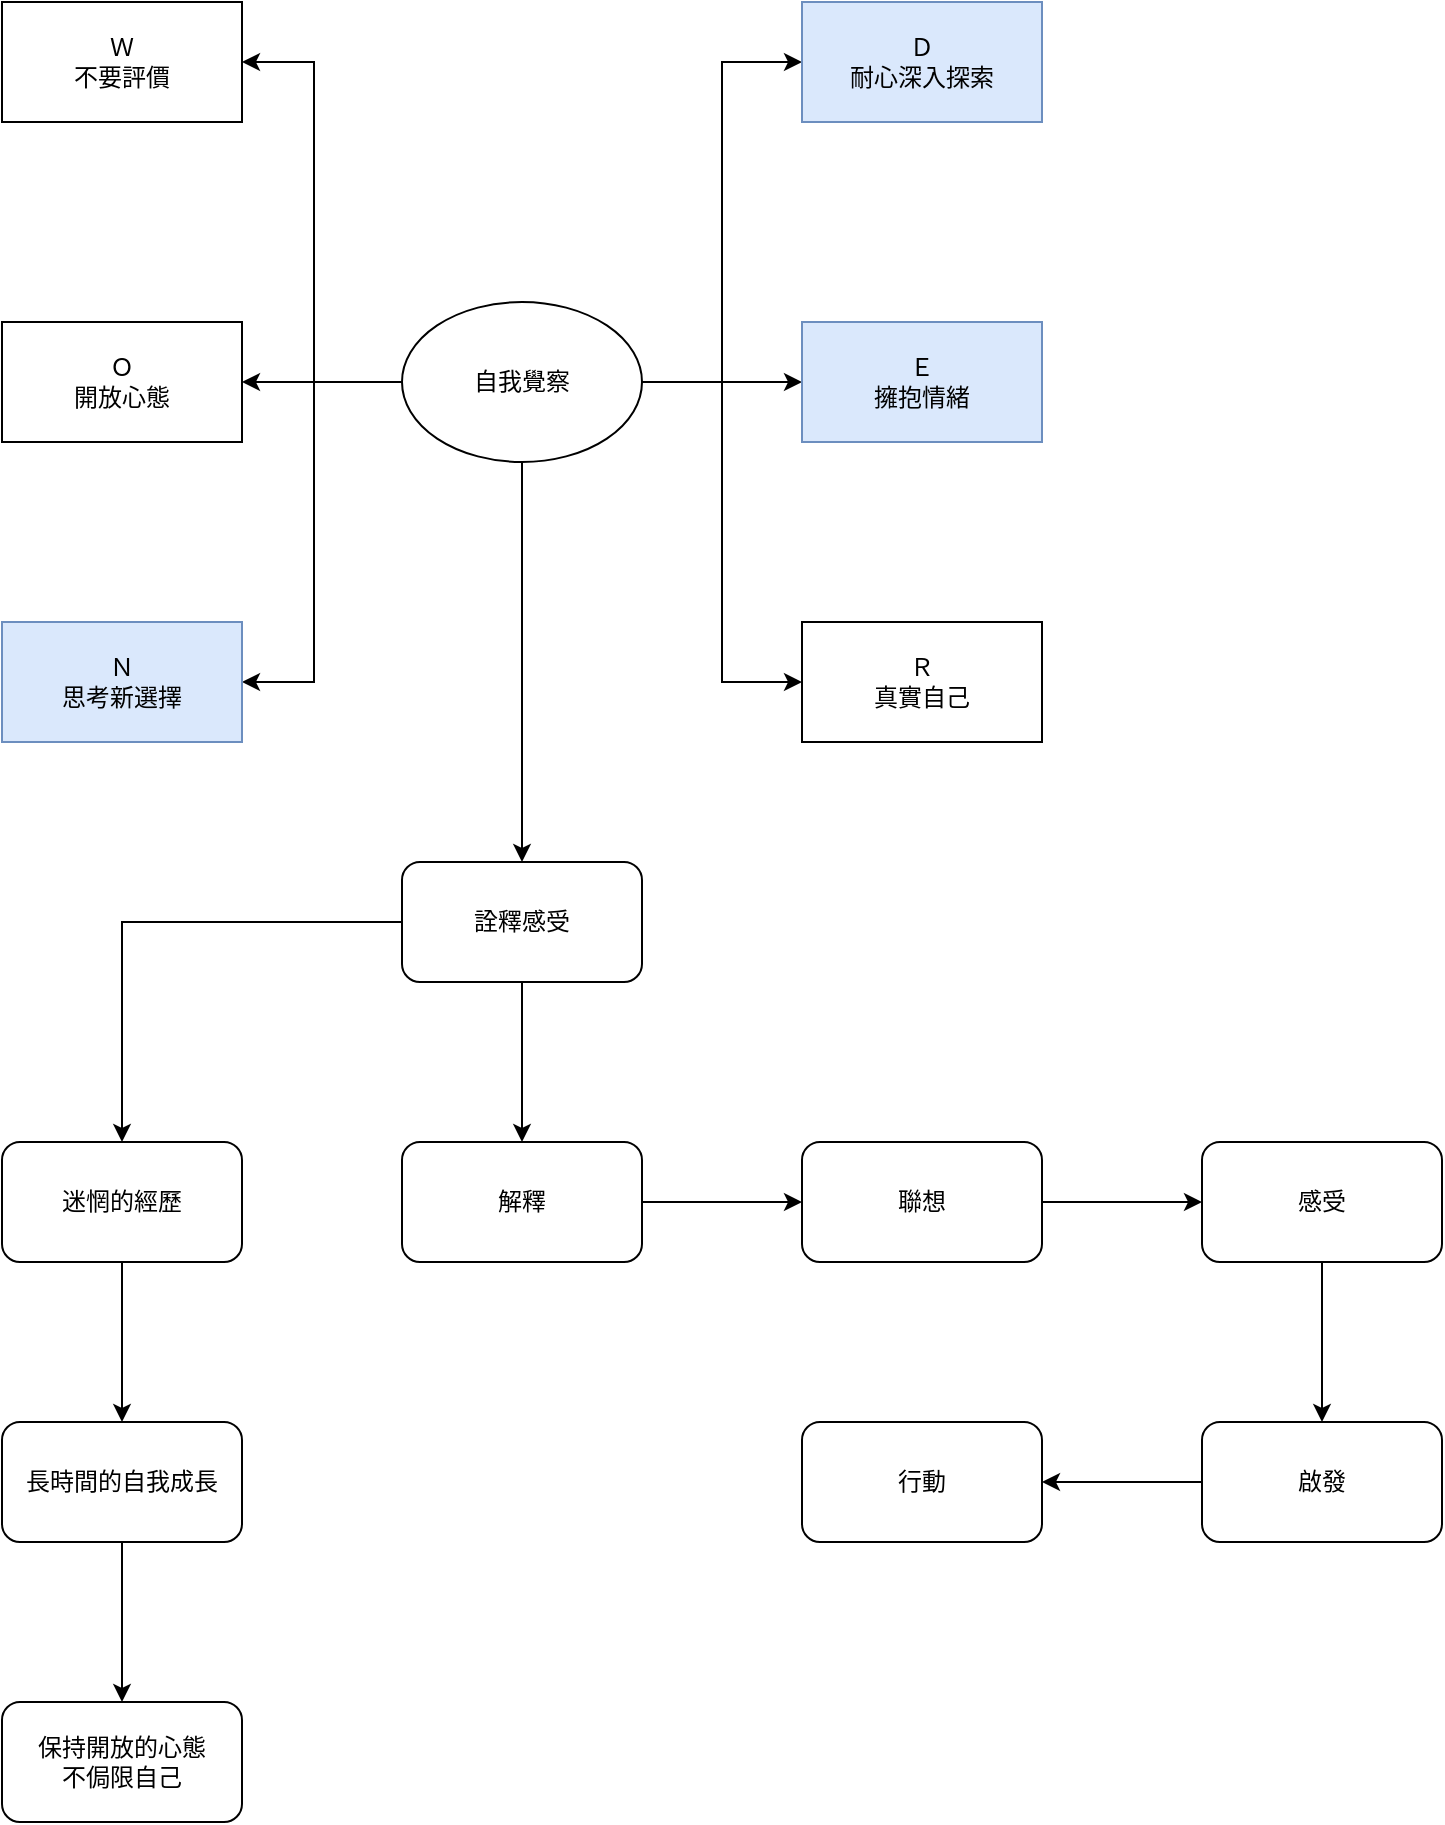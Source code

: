 <mxfile version="24.5.2" type="github">
  <diagram name="第 1 页" id="k3HVxpHRC0UvP1BNlsbH">
    <mxGraphModel dx="984" dy="1795" grid="1" gridSize="10" guides="1" tooltips="1" connect="1" arrows="1" fold="1" page="1" pageScale="1" pageWidth="827" pageHeight="1169" math="0" shadow="0">
      <root>
        <mxCell id="0" />
        <mxCell id="1" parent="0" />
        <mxCell id="JZv0kbcZsqob-K3dk_ux-4" value="" style="edgeStyle=orthogonalEdgeStyle;rounded=0;orthogonalLoop=1;jettySize=auto;html=1;" edge="1" parent="1" source="JZv0kbcZsqob-K3dk_ux-2" target="JZv0kbcZsqob-K3dk_ux-3">
          <mxGeometry relative="1" as="geometry" />
        </mxCell>
        <mxCell id="JZv0kbcZsqob-K3dk_ux-6" value="" style="edgeStyle=orthogonalEdgeStyle;rounded=0;orthogonalLoop=1;jettySize=auto;html=1;" edge="1" parent="1" source="JZv0kbcZsqob-K3dk_ux-2" target="JZv0kbcZsqob-K3dk_ux-5">
          <mxGeometry relative="1" as="geometry">
            <Array as="points">
              <mxPoint x="250" y="160" />
              <mxPoint x="250" y="310" />
            </Array>
          </mxGeometry>
        </mxCell>
        <mxCell id="JZv0kbcZsqob-K3dk_ux-8" value="" style="edgeStyle=orthogonalEdgeStyle;rounded=0;orthogonalLoop=1;jettySize=auto;html=1;" edge="1" parent="1" source="JZv0kbcZsqob-K3dk_ux-2" target="JZv0kbcZsqob-K3dk_ux-7">
          <mxGeometry relative="1" as="geometry" />
        </mxCell>
        <mxCell id="JZv0kbcZsqob-K3dk_ux-10" value="" style="edgeStyle=orthogonalEdgeStyle;rounded=0;orthogonalLoop=1;jettySize=auto;html=1;" edge="1" parent="1" source="JZv0kbcZsqob-K3dk_ux-2" target="JZv0kbcZsqob-K3dk_ux-9">
          <mxGeometry relative="1" as="geometry">
            <Array as="points">
              <mxPoint x="250" y="160" />
              <mxPoint x="250" />
            </Array>
          </mxGeometry>
        </mxCell>
        <mxCell id="JZv0kbcZsqob-K3dk_ux-16" style="edgeStyle=orthogonalEdgeStyle;rounded=0;orthogonalLoop=1;jettySize=auto;html=1;exitX=1;exitY=0.5;exitDx=0;exitDy=0;entryX=0;entryY=0.5;entryDx=0;entryDy=0;" edge="1" parent="1" source="JZv0kbcZsqob-K3dk_ux-2" target="JZv0kbcZsqob-K3dk_ux-11">
          <mxGeometry relative="1" as="geometry" />
        </mxCell>
        <mxCell id="JZv0kbcZsqob-K3dk_ux-17" style="edgeStyle=orthogonalEdgeStyle;rounded=0;orthogonalLoop=1;jettySize=auto;html=1;exitX=1;exitY=0.5;exitDx=0;exitDy=0;entryX=0;entryY=0.5;entryDx=0;entryDy=0;" edge="1" parent="1" source="JZv0kbcZsqob-K3dk_ux-2" target="JZv0kbcZsqob-K3dk_ux-13">
          <mxGeometry relative="1" as="geometry" />
        </mxCell>
        <mxCell id="JZv0kbcZsqob-K3dk_ux-19" style="edgeStyle=orthogonalEdgeStyle;rounded=0;orthogonalLoop=1;jettySize=auto;html=1;exitX=0.5;exitY=1;exitDx=0;exitDy=0;entryX=0.5;entryY=0;entryDx=0;entryDy=0;" edge="1" parent="1" source="JZv0kbcZsqob-K3dk_ux-2" target="JZv0kbcZsqob-K3dk_ux-18">
          <mxGeometry relative="1" as="geometry" />
        </mxCell>
        <mxCell id="JZv0kbcZsqob-K3dk_ux-2" value="自我覺察" style="ellipse;whiteSpace=wrap;html=1;" vertex="1" parent="1">
          <mxGeometry x="294" y="120" width="120" height="80" as="geometry" />
        </mxCell>
        <mxCell id="JZv0kbcZsqob-K3dk_ux-3" value="Ｏ&lt;div&gt;開放心態&lt;/div&gt;" style="whiteSpace=wrap;html=1;" vertex="1" parent="1">
          <mxGeometry x="94" y="130" width="120" height="60" as="geometry" />
        </mxCell>
        <mxCell id="JZv0kbcZsqob-K3dk_ux-5" value="Ｎ&lt;div&gt;思考新選擇&lt;/div&gt;" style="whiteSpace=wrap;html=1;fillColor=#dae8fc;strokeColor=#6c8ebf;" vertex="1" parent="1">
          <mxGeometry x="94" y="280" width="120" height="60" as="geometry" />
        </mxCell>
        <mxCell id="JZv0kbcZsqob-K3dk_ux-7" value="Ｅ&lt;div&gt;擁抱情緒&lt;/div&gt;" style="whiteSpace=wrap;html=1;fillColor=#dae8fc;strokeColor=#6c8ebf;" vertex="1" parent="1">
          <mxGeometry x="494" y="130" width="120" height="60" as="geometry" />
        </mxCell>
        <mxCell id="JZv0kbcZsqob-K3dk_ux-9" value="Ｗ&lt;div&gt;不要評價&lt;/div&gt;" style="whiteSpace=wrap;html=1;" vertex="1" parent="1">
          <mxGeometry x="94" y="-30" width="120" height="60" as="geometry" />
        </mxCell>
        <mxCell id="JZv0kbcZsqob-K3dk_ux-11" value="Ｄ&lt;div&gt;耐心深入探索&lt;/div&gt;" style="whiteSpace=wrap;html=1;fillColor=#dae8fc;strokeColor=#6c8ebf;" vertex="1" parent="1">
          <mxGeometry x="494" y="-30" width="120" height="60" as="geometry" />
        </mxCell>
        <mxCell id="JZv0kbcZsqob-K3dk_ux-13" value="Ｒ&lt;div&gt;真實自己&lt;/div&gt;" style="whiteSpace=wrap;html=1;" vertex="1" parent="1">
          <mxGeometry x="494" y="280" width="120" height="60" as="geometry" />
        </mxCell>
        <mxCell id="JZv0kbcZsqob-K3dk_ux-21" value="" style="edgeStyle=orthogonalEdgeStyle;rounded=0;orthogonalLoop=1;jettySize=auto;html=1;" edge="1" parent="1" source="JZv0kbcZsqob-K3dk_ux-18" target="JZv0kbcZsqob-K3dk_ux-20">
          <mxGeometry relative="1" as="geometry" />
        </mxCell>
        <mxCell id="JZv0kbcZsqob-K3dk_ux-31" value="" style="edgeStyle=orthogonalEdgeStyle;rounded=0;orthogonalLoop=1;jettySize=auto;html=1;" edge="1" parent="1" source="JZv0kbcZsqob-K3dk_ux-18" target="JZv0kbcZsqob-K3dk_ux-30">
          <mxGeometry relative="1" as="geometry" />
        </mxCell>
        <mxCell id="JZv0kbcZsqob-K3dk_ux-18" value="詮釋感受" style="rounded=1;whiteSpace=wrap;html=1;" vertex="1" parent="1">
          <mxGeometry x="294" y="400" width="120" height="60" as="geometry" />
        </mxCell>
        <mxCell id="JZv0kbcZsqob-K3dk_ux-23" value="" style="edgeStyle=orthogonalEdgeStyle;rounded=0;orthogonalLoop=1;jettySize=auto;html=1;" edge="1" parent="1" source="JZv0kbcZsqob-K3dk_ux-20" target="JZv0kbcZsqob-K3dk_ux-22">
          <mxGeometry relative="1" as="geometry" />
        </mxCell>
        <mxCell id="JZv0kbcZsqob-K3dk_ux-20" value="解釋" style="whiteSpace=wrap;html=1;rounded=1;" vertex="1" parent="1">
          <mxGeometry x="294" y="540" width="120" height="60" as="geometry" />
        </mxCell>
        <mxCell id="JZv0kbcZsqob-K3dk_ux-25" value="" style="edgeStyle=orthogonalEdgeStyle;rounded=0;orthogonalLoop=1;jettySize=auto;html=1;" edge="1" parent="1" source="JZv0kbcZsqob-K3dk_ux-22" target="JZv0kbcZsqob-K3dk_ux-24">
          <mxGeometry relative="1" as="geometry" />
        </mxCell>
        <mxCell id="JZv0kbcZsqob-K3dk_ux-22" value="聯想" style="whiteSpace=wrap;html=1;rounded=1;" vertex="1" parent="1">
          <mxGeometry x="494" y="540" width="120" height="60" as="geometry" />
        </mxCell>
        <mxCell id="JZv0kbcZsqob-K3dk_ux-27" value="" style="edgeStyle=orthogonalEdgeStyle;rounded=0;orthogonalLoop=1;jettySize=auto;html=1;" edge="1" parent="1" source="JZv0kbcZsqob-K3dk_ux-24" target="JZv0kbcZsqob-K3dk_ux-26">
          <mxGeometry relative="1" as="geometry" />
        </mxCell>
        <mxCell id="JZv0kbcZsqob-K3dk_ux-24" value="感受" style="whiteSpace=wrap;html=1;rounded=1;" vertex="1" parent="1">
          <mxGeometry x="694" y="540" width="120" height="60" as="geometry" />
        </mxCell>
        <mxCell id="JZv0kbcZsqob-K3dk_ux-29" value="" style="edgeStyle=orthogonalEdgeStyle;rounded=0;orthogonalLoop=1;jettySize=auto;html=1;" edge="1" parent="1" source="JZv0kbcZsqob-K3dk_ux-26" target="JZv0kbcZsqob-K3dk_ux-28">
          <mxGeometry relative="1" as="geometry" />
        </mxCell>
        <mxCell id="JZv0kbcZsqob-K3dk_ux-26" value="啟發" style="whiteSpace=wrap;html=1;rounded=1;" vertex="1" parent="1">
          <mxGeometry x="694" y="680" width="120" height="60" as="geometry" />
        </mxCell>
        <mxCell id="JZv0kbcZsqob-K3dk_ux-28" value="行動" style="whiteSpace=wrap;html=1;rounded=1;" vertex="1" parent="1">
          <mxGeometry x="494" y="680" width="120" height="60" as="geometry" />
        </mxCell>
        <mxCell id="JZv0kbcZsqob-K3dk_ux-33" value="" style="edgeStyle=orthogonalEdgeStyle;rounded=0;orthogonalLoop=1;jettySize=auto;html=1;" edge="1" parent="1" source="JZv0kbcZsqob-K3dk_ux-30" target="JZv0kbcZsqob-K3dk_ux-32">
          <mxGeometry relative="1" as="geometry" />
        </mxCell>
        <mxCell id="JZv0kbcZsqob-K3dk_ux-30" value="迷惘的經歷" style="whiteSpace=wrap;html=1;rounded=1;" vertex="1" parent="1">
          <mxGeometry x="94" y="540" width="120" height="60" as="geometry" />
        </mxCell>
        <mxCell id="JZv0kbcZsqob-K3dk_ux-35" value="" style="edgeStyle=orthogonalEdgeStyle;rounded=0;orthogonalLoop=1;jettySize=auto;html=1;" edge="1" parent="1" source="JZv0kbcZsqob-K3dk_ux-32" target="JZv0kbcZsqob-K3dk_ux-34">
          <mxGeometry relative="1" as="geometry" />
        </mxCell>
        <mxCell id="JZv0kbcZsqob-K3dk_ux-32" value="長時間的自我成長" style="whiteSpace=wrap;html=1;rounded=1;" vertex="1" parent="1">
          <mxGeometry x="94" y="680" width="120" height="60" as="geometry" />
        </mxCell>
        <mxCell id="JZv0kbcZsqob-K3dk_ux-34" value="保持開放的心態&lt;div&gt;不侷限自己&lt;/div&gt;" style="whiteSpace=wrap;html=1;rounded=1;" vertex="1" parent="1">
          <mxGeometry x="94" y="820" width="120" height="60" as="geometry" />
        </mxCell>
      </root>
    </mxGraphModel>
  </diagram>
</mxfile>
